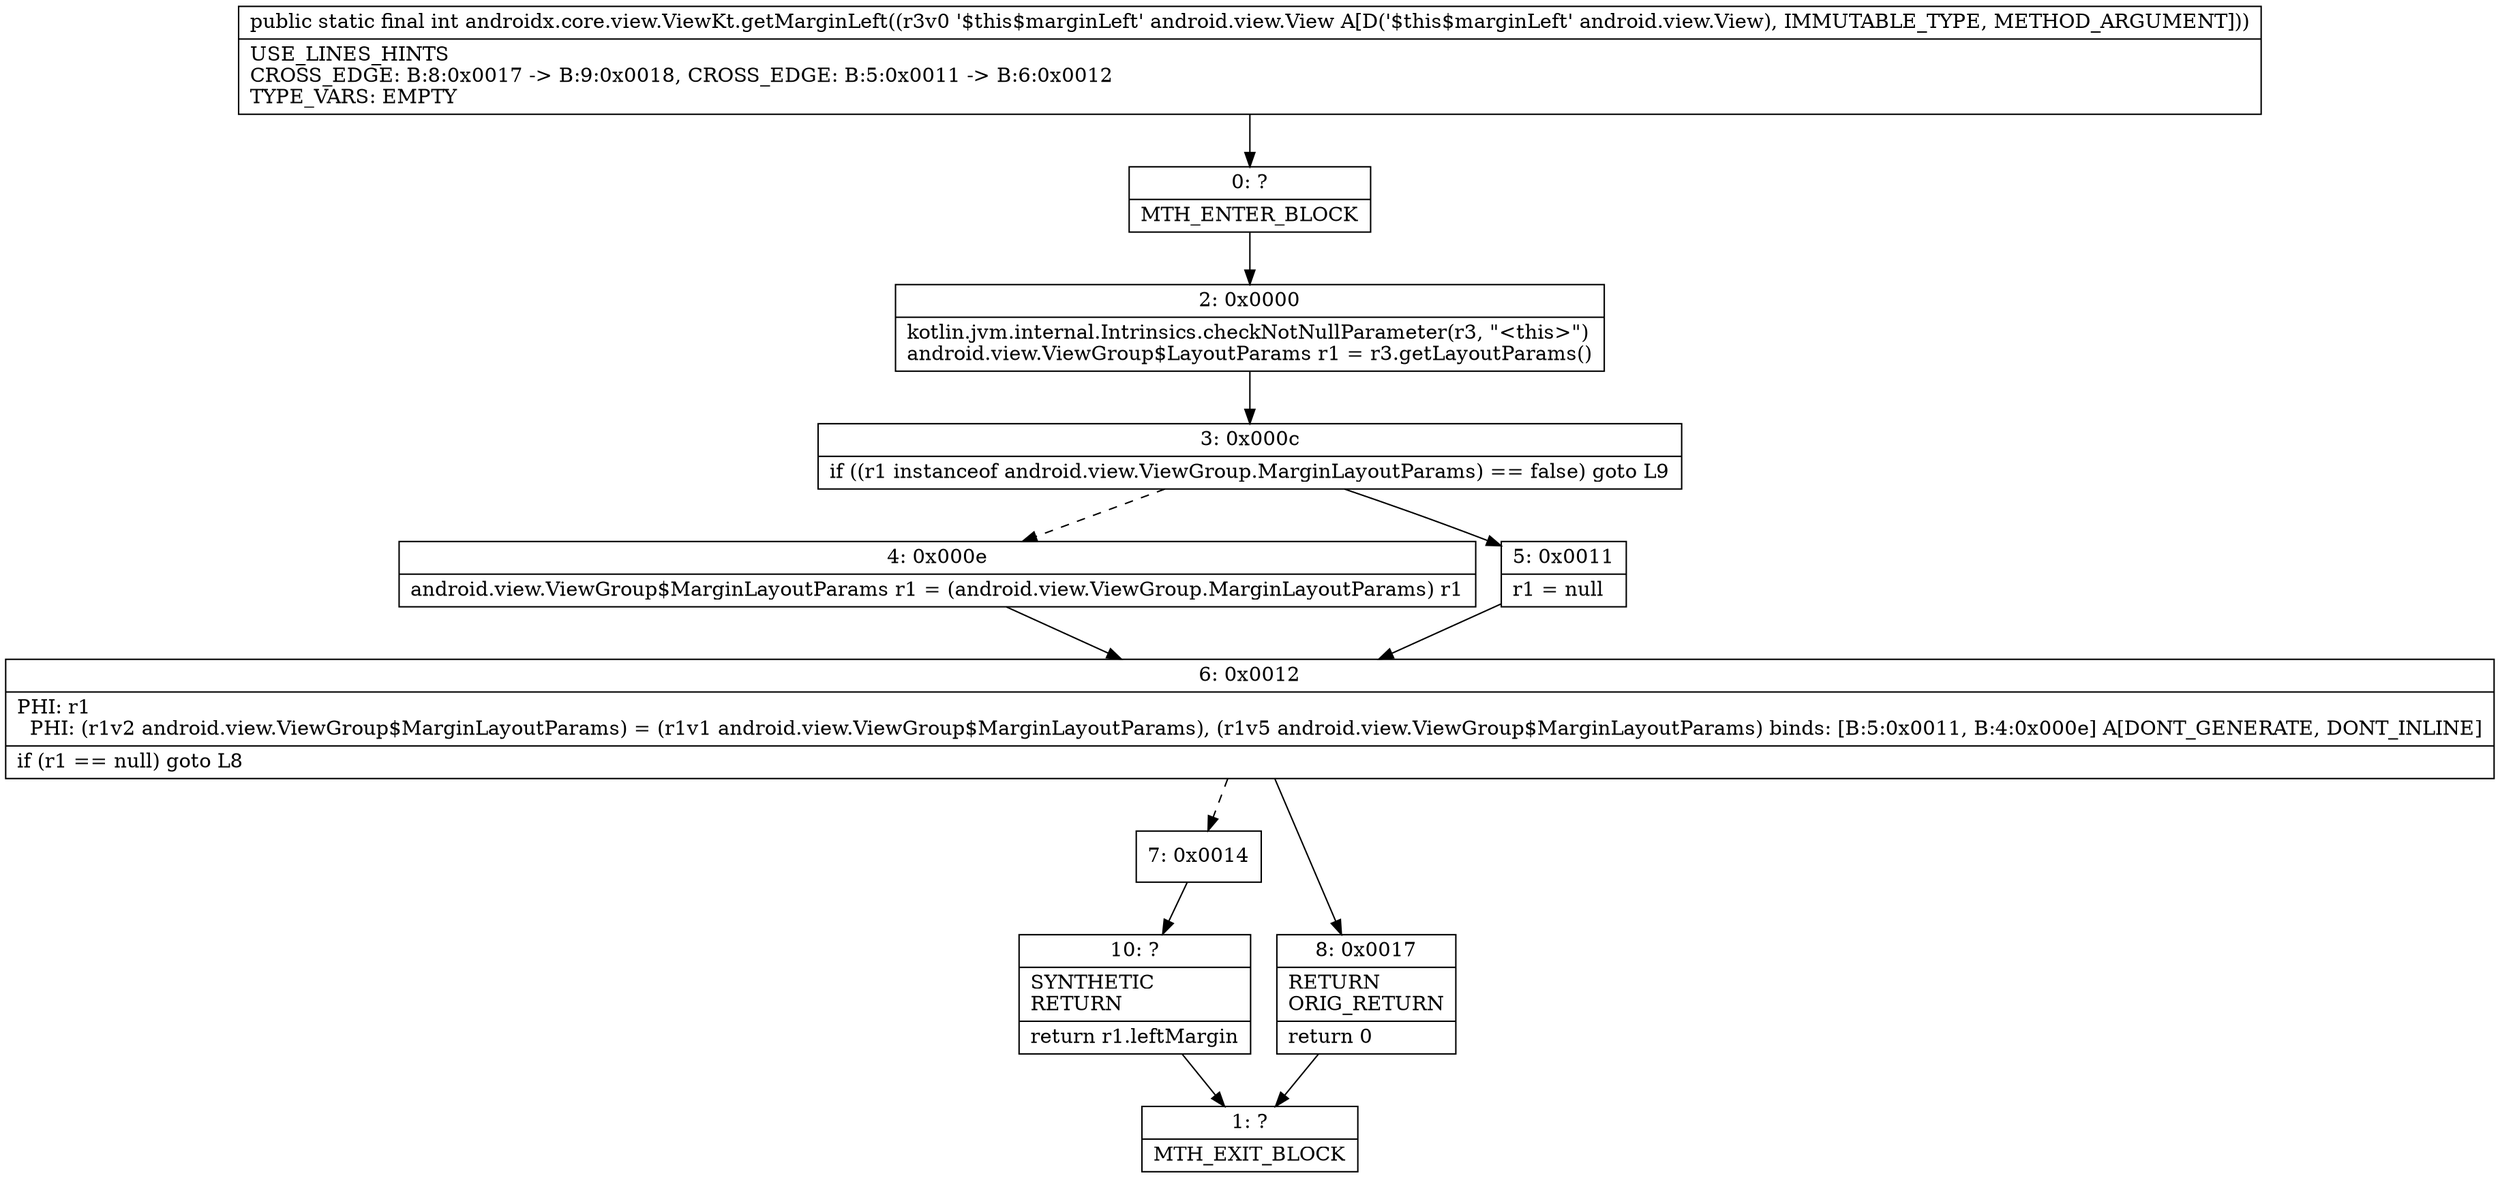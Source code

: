 digraph "CFG forandroidx.core.view.ViewKt.getMarginLeft(Landroid\/view\/View;)I" {
Node_0 [shape=record,label="{0\:\ ?|MTH_ENTER_BLOCK\l}"];
Node_2 [shape=record,label="{2\:\ 0x0000|kotlin.jvm.internal.Intrinsics.checkNotNullParameter(r3, \"\<this\>\")\landroid.view.ViewGroup$LayoutParams r1 = r3.getLayoutParams()\l}"];
Node_3 [shape=record,label="{3\:\ 0x000c|if ((r1 instanceof android.view.ViewGroup.MarginLayoutParams) == false) goto L9\l}"];
Node_4 [shape=record,label="{4\:\ 0x000e|android.view.ViewGroup$MarginLayoutParams r1 = (android.view.ViewGroup.MarginLayoutParams) r1\l}"];
Node_6 [shape=record,label="{6\:\ 0x0012|PHI: r1 \l  PHI: (r1v2 android.view.ViewGroup$MarginLayoutParams) = (r1v1 android.view.ViewGroup$MarginLayoutParams), (r1v5 android.view.ViewGroup$MarginLayoutParams) binds: [B:5:0x0011, B:4:0x000e] A[DONT_GENERATE, DONT_INLINE]\l|if (r1 == null) goto L8\l}"];
Node_7 [shape=record,label="{7\:\ 0x0014}"];
Node_10 [shape=record,label="{10\:\ ?|SYNTHETIC\lRETURN\l|return r1.leftMargin\l}"];
Node_1 [shape=record,label="{1\:\ ?|MTH_EXIT_BLOCK\l}"];
Node_8 [shape=record,label="{8\:\ 0x0017|RETURN\lORIG_RETURN\l|return 0\l}"];
Node_5 [shape=record,label="{5\:\ 0x0011|r1 = null\l}"];
MethodNode[shape=record,label="{public static final int androidx.core.view.ViewKt.getMarginLeft((r3v0 '$this$marginLeft' android.view.View A[D('$this$marginLeft' android.view.View), IMMUTABLE_TYPE, METHOD_ARGUMENT]))  | USE_LINES_HINTS\lCROSS_EDGE: B:8:0x0017 \-\> B:9:0x0018, CROSS_EDGE: B:5:0x0011 \-\> B:6:0x0012\lTYPE_VARS: EMPTY\l}"];
MethodNode -> Node_0;Node_0 -> Node_2;
Node_2 -> Node_3;
Node_3 -> Node_4[style=dashed];
Node_3 -> Node_5;
Node_4 -> Node_6;
Node_6 -> Node_7[style=dashed];
Node_6 -> Node_8;
Node_7 -> Node_10;
Node_10 -> Node_1;
Node_8 -> Node_1;
Node_5 -> Node_6;
}

